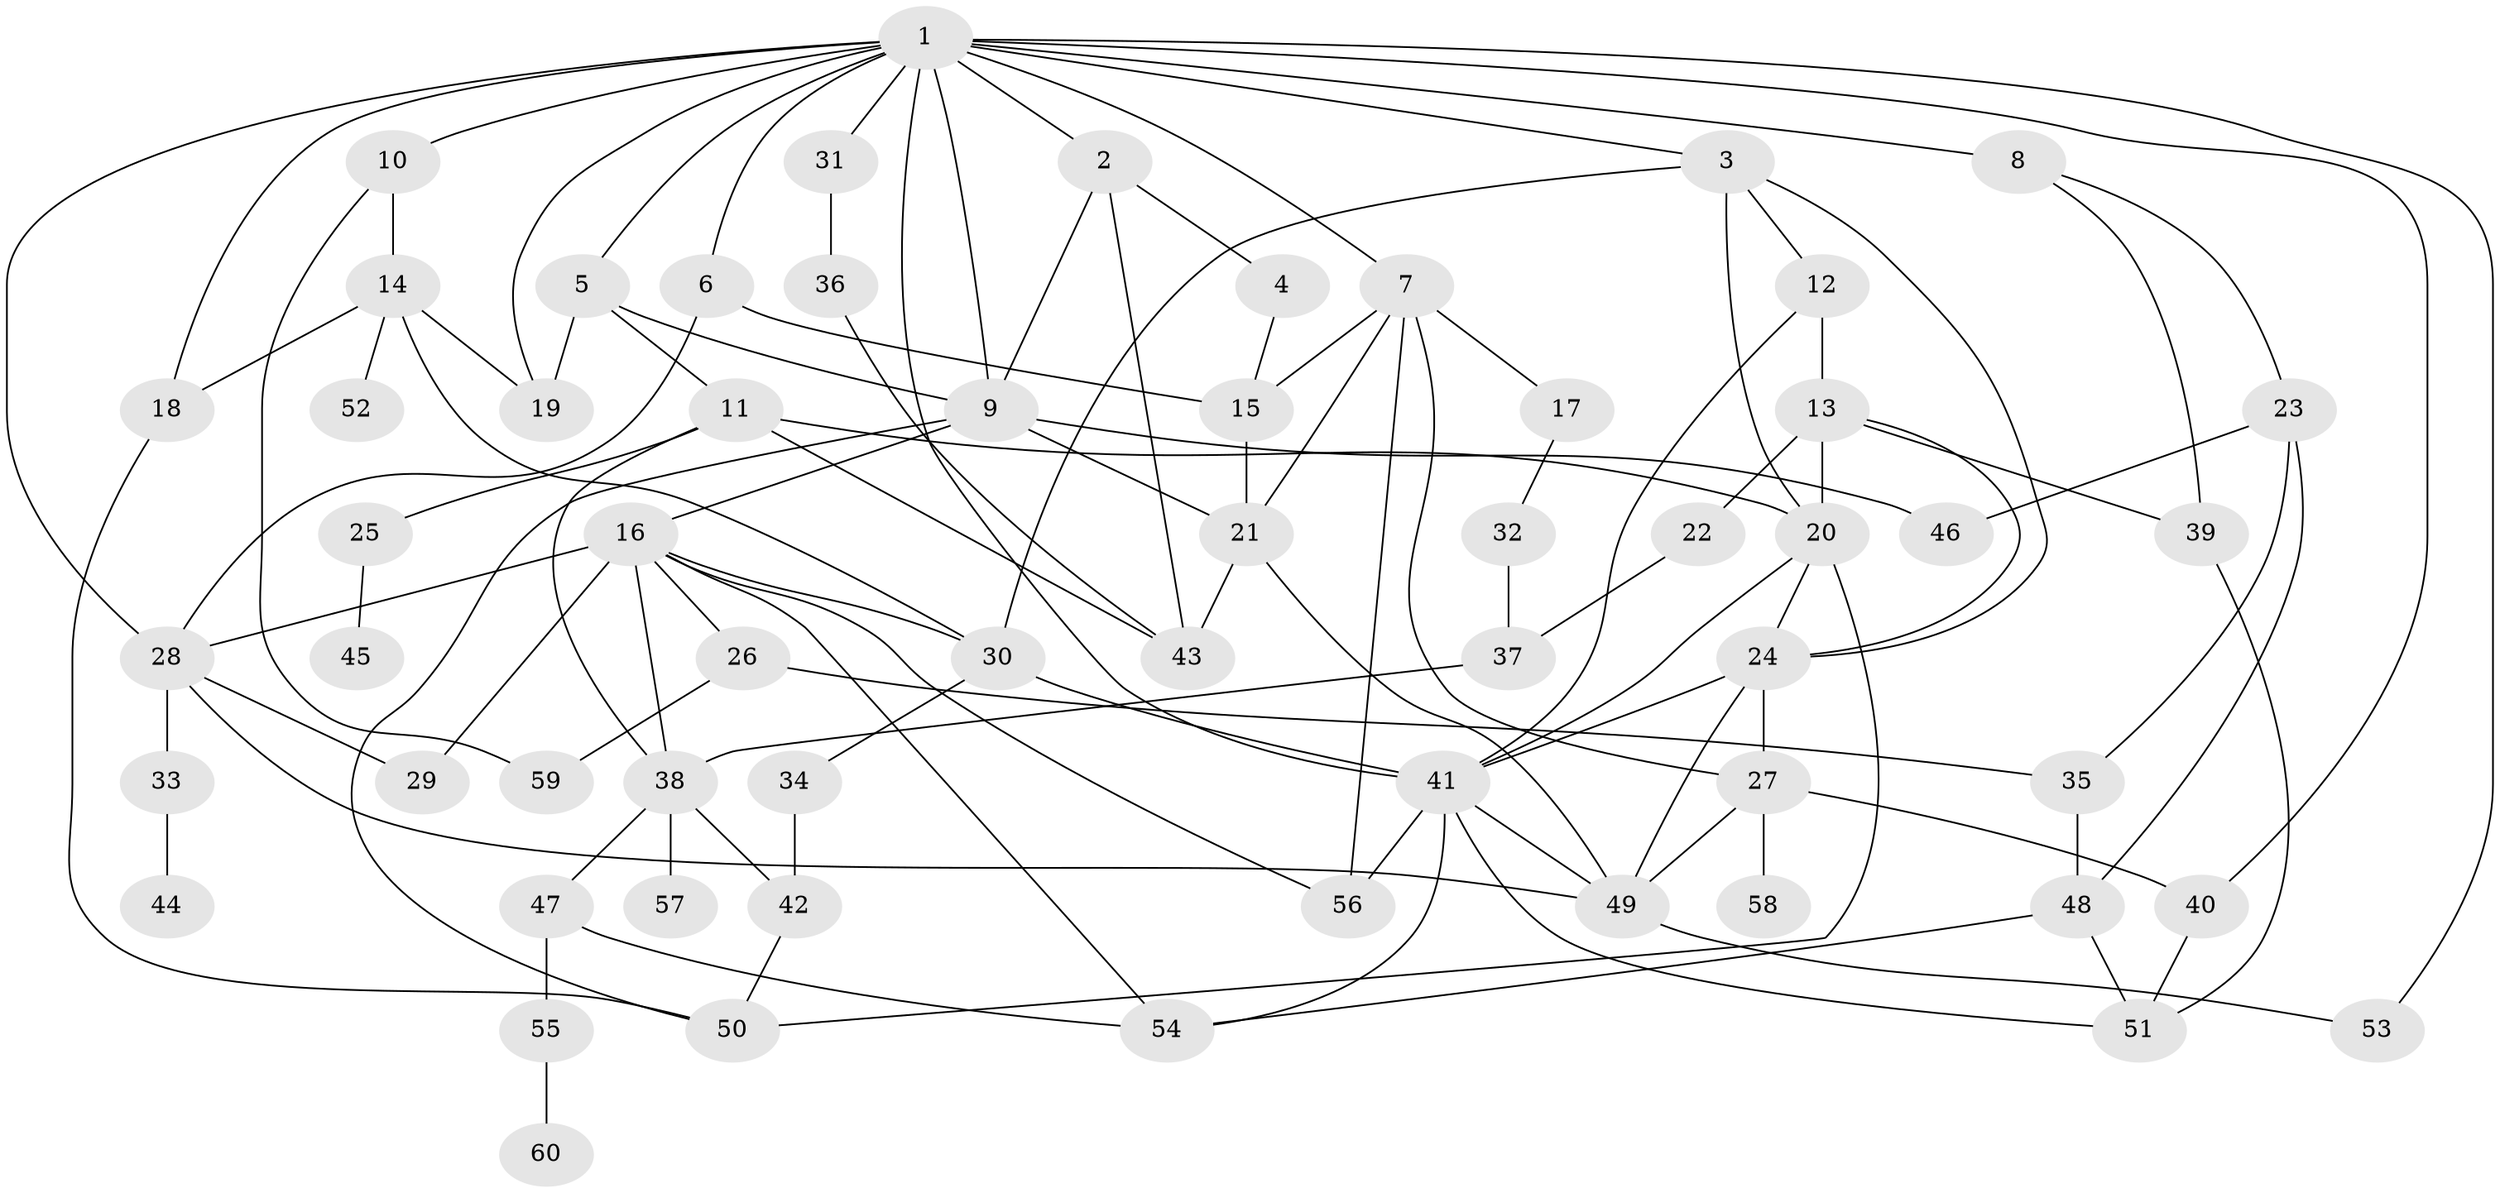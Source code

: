 // original degree distribution, {9: 0.008403361344537815, 5: 0.06722689075630252, 4: 0.12605042016806722, 3: 0.2689075630252101, 6: 0.04201680672268908, 1: 0.15126050420168066, 7: 0.025210084033613446, 2: 0.3025210084033613, 8: 0.008403361344537815}
// Generated by graph-tools (version 1.1) at 2025/34/03/09/25 02:34:19]
// undirected, 60 vertices, 111 edges
graph export_dot {
graph [start="1"]
  node [color=gray90,style=filled];
  1;
  2;
  3;
  4;
  5;
  6;
  7;
  8;
  9;
  10;
  11;
  12;
  13;
  14;
  15;
  16;
  17;
  18;
  19;
  20;
  21;
  22;
  23;
  24;
  25;
  26;
  27;
  28;
  29;
  30;
  31;
  32;
  33;
  34;
  35;
  36;
  37;
  38;
  39;
  40;
  41;
  42;
  43;
  44;
  45;
  46;
  47;
  48;
  49;
  50;
  51;
  52;
  53;
  54;
  55;
  56;
  57;
  58;
  59;
  60;
  1 -- 2 [weight=1.0];
  1 -- 3 [weight=1.0];
  1 -- 5 [weight=2.0];
  1 -- 6 [weight=1.0];
  1 -- 7 [weight=1.0];
  1 -- 8 [weight=2.0];
  1 -- 9 [weight=1.0];
  1 -- 10 [weight=1.0];
  1 -- 18 [weight=1.0];
  1 -- 19 [weight=1.0];
  1 -- 28 [weight=1.0];
  1 -- 31 [weight=1.0];
  1 -- 40 [weight=1.0];
  1 -- 41 [weight=1.0];
  1 -- 53 [weight=1.0];
  2 -- 4 [weight=1.0];
  2 -- 9 [weight=1.0];
  2 -- 43 [weight=1.0];
  3 -- 12 [weight=1.0];
  3 -- 20 [weight=1.0];
  3 -- 24 [weight=1.0];
  3 -- 30 [weight=1.0];
  4 -- 15 [weight=1.0];
  5 -- 9 [weight=1.0];
  5 -- 11 [weight=1.0];
  5 -- 19 [weight=1.0];
  6 -- 15 [weight=1.0];
  6 -- 28 [weight=1.0];
  7 -- 15 [weight=1.0];
  7 -- 17 [weight=1.0];
  7 -- 21 [weight=1.0];
  7 -- 27 [weight=1.0];
  7 -- 56 [weight=1.0];
  8 -- 23 [weight=1.0];
  8 -- 39 [weight=1.0];
  9 -- 16 [weight=1.0];
  9 -- 21 [weight=1.0];
  9 -- 46 [weight=1.0];
  9 -- 50 [weight=1.0];
  10 -- 14 [weight=1.0];
  10 -- 59 [weight=1.0];
  11 -- 20 [weight=2.0];
  11 -- 25 [weight=1.0];
  11 -- 38 [weight=1.0];
  11 -- 43 [weight=1.0];
  12 -- 13 [weight=1.0];
  12 -- 41 [weight=1.0];
  13 -- 20 [weight=1.0];
  13 -- 22 [weight=1.0];
  13 -- 24 [weight=1.0];
  13 -- 39 [weight=1.0];
  14 -- 18 [weight=1.0];
  14 -- 19 [weight=1.0];
  14 -- 30 [weight=2.0];
  14 -- 52 [weight=1.0];
  15 -- 21 [weight=1.0];
  16 -- 26 [weight=1.0];
  16 -- 28 [weight=1.0];
  16 -- 29 [weight=1.0];
  16 -- 30 [weight=1.0];
  16 -- 38 [weight=1.0];
  16 -- 54 [weight=1.0];
  16 -- 56 [weight=1.0];
  17 -- 32 [weight=1.0];
  18 -- 50 [weight=1.0];
  20 -- 24 [weight=1.0];
  20 -- 41 [weight=1.0];
  20 -- 50 [weight=1.0];
  21 -- 43 [weight=1.0];
  21 -- 49 [weight=1.0];
  22 -- 37 [weight=1.0];
  23 -- 35 [weight=1.0];
  23 -- 46 [weight=1.0];
  23 -- 48 [weight=1.0];
  24 -- 27 [weight=2.0];
  24 -- 41 [weight=1.0];
  24 -- 49 [weight=1.0];
  25 -- 45 [weight=1.0];
  26 -- 35 [weight=1.0];
  26 -- 59 [weight=1.0];
  27 -- 40 [weight=1.0];
  27 -- 49 [weight=1.0];
  27 -- 58 [weight=1.0];
  28 -- 29 [weight=1.0];
  28 -- 33 [weight=1.0];
  28 -- 49 [weight=1.0];
  30 -- 34 [weight=1.0];
  30 -- 41 [weight=1.0];
  31 -- 36 [weight=1.0];
  32 -- 37 [weight=1.0];
  33 -- 44 [weight=1.0];
  34 -- 42 [weight=1.0];
  35 -- 48 [weight=1.0];
  36 -- 43 [weight=1.0];
  37 -- 38 [weight=1.0];
  38 -- 42 [weight=1.0];
  38 -- 47 [weight=1.0];
  38 -- 57 [weight=1.0];
  39 -- 51 [weight=1.0];
  40 -- 51 [weight=1.0];
  41 -- 49 [weight=1.0];
  41 -- 51 [weight=1.0];
  41 -- 54 [weight=1.0];
  41 -- 56 [weight=1.0];
  42 -- 50 [weight=1.0];
  47 -- 54 [weight=1.0];
  47 -- 55 [weight=1.0];
  48 -- 51 [weight=1.0];
  48 -- 54 [weight=1.0];
  49 -- 53 [weight=1.0];
  55 -- 60 [weight=1.0];
}
